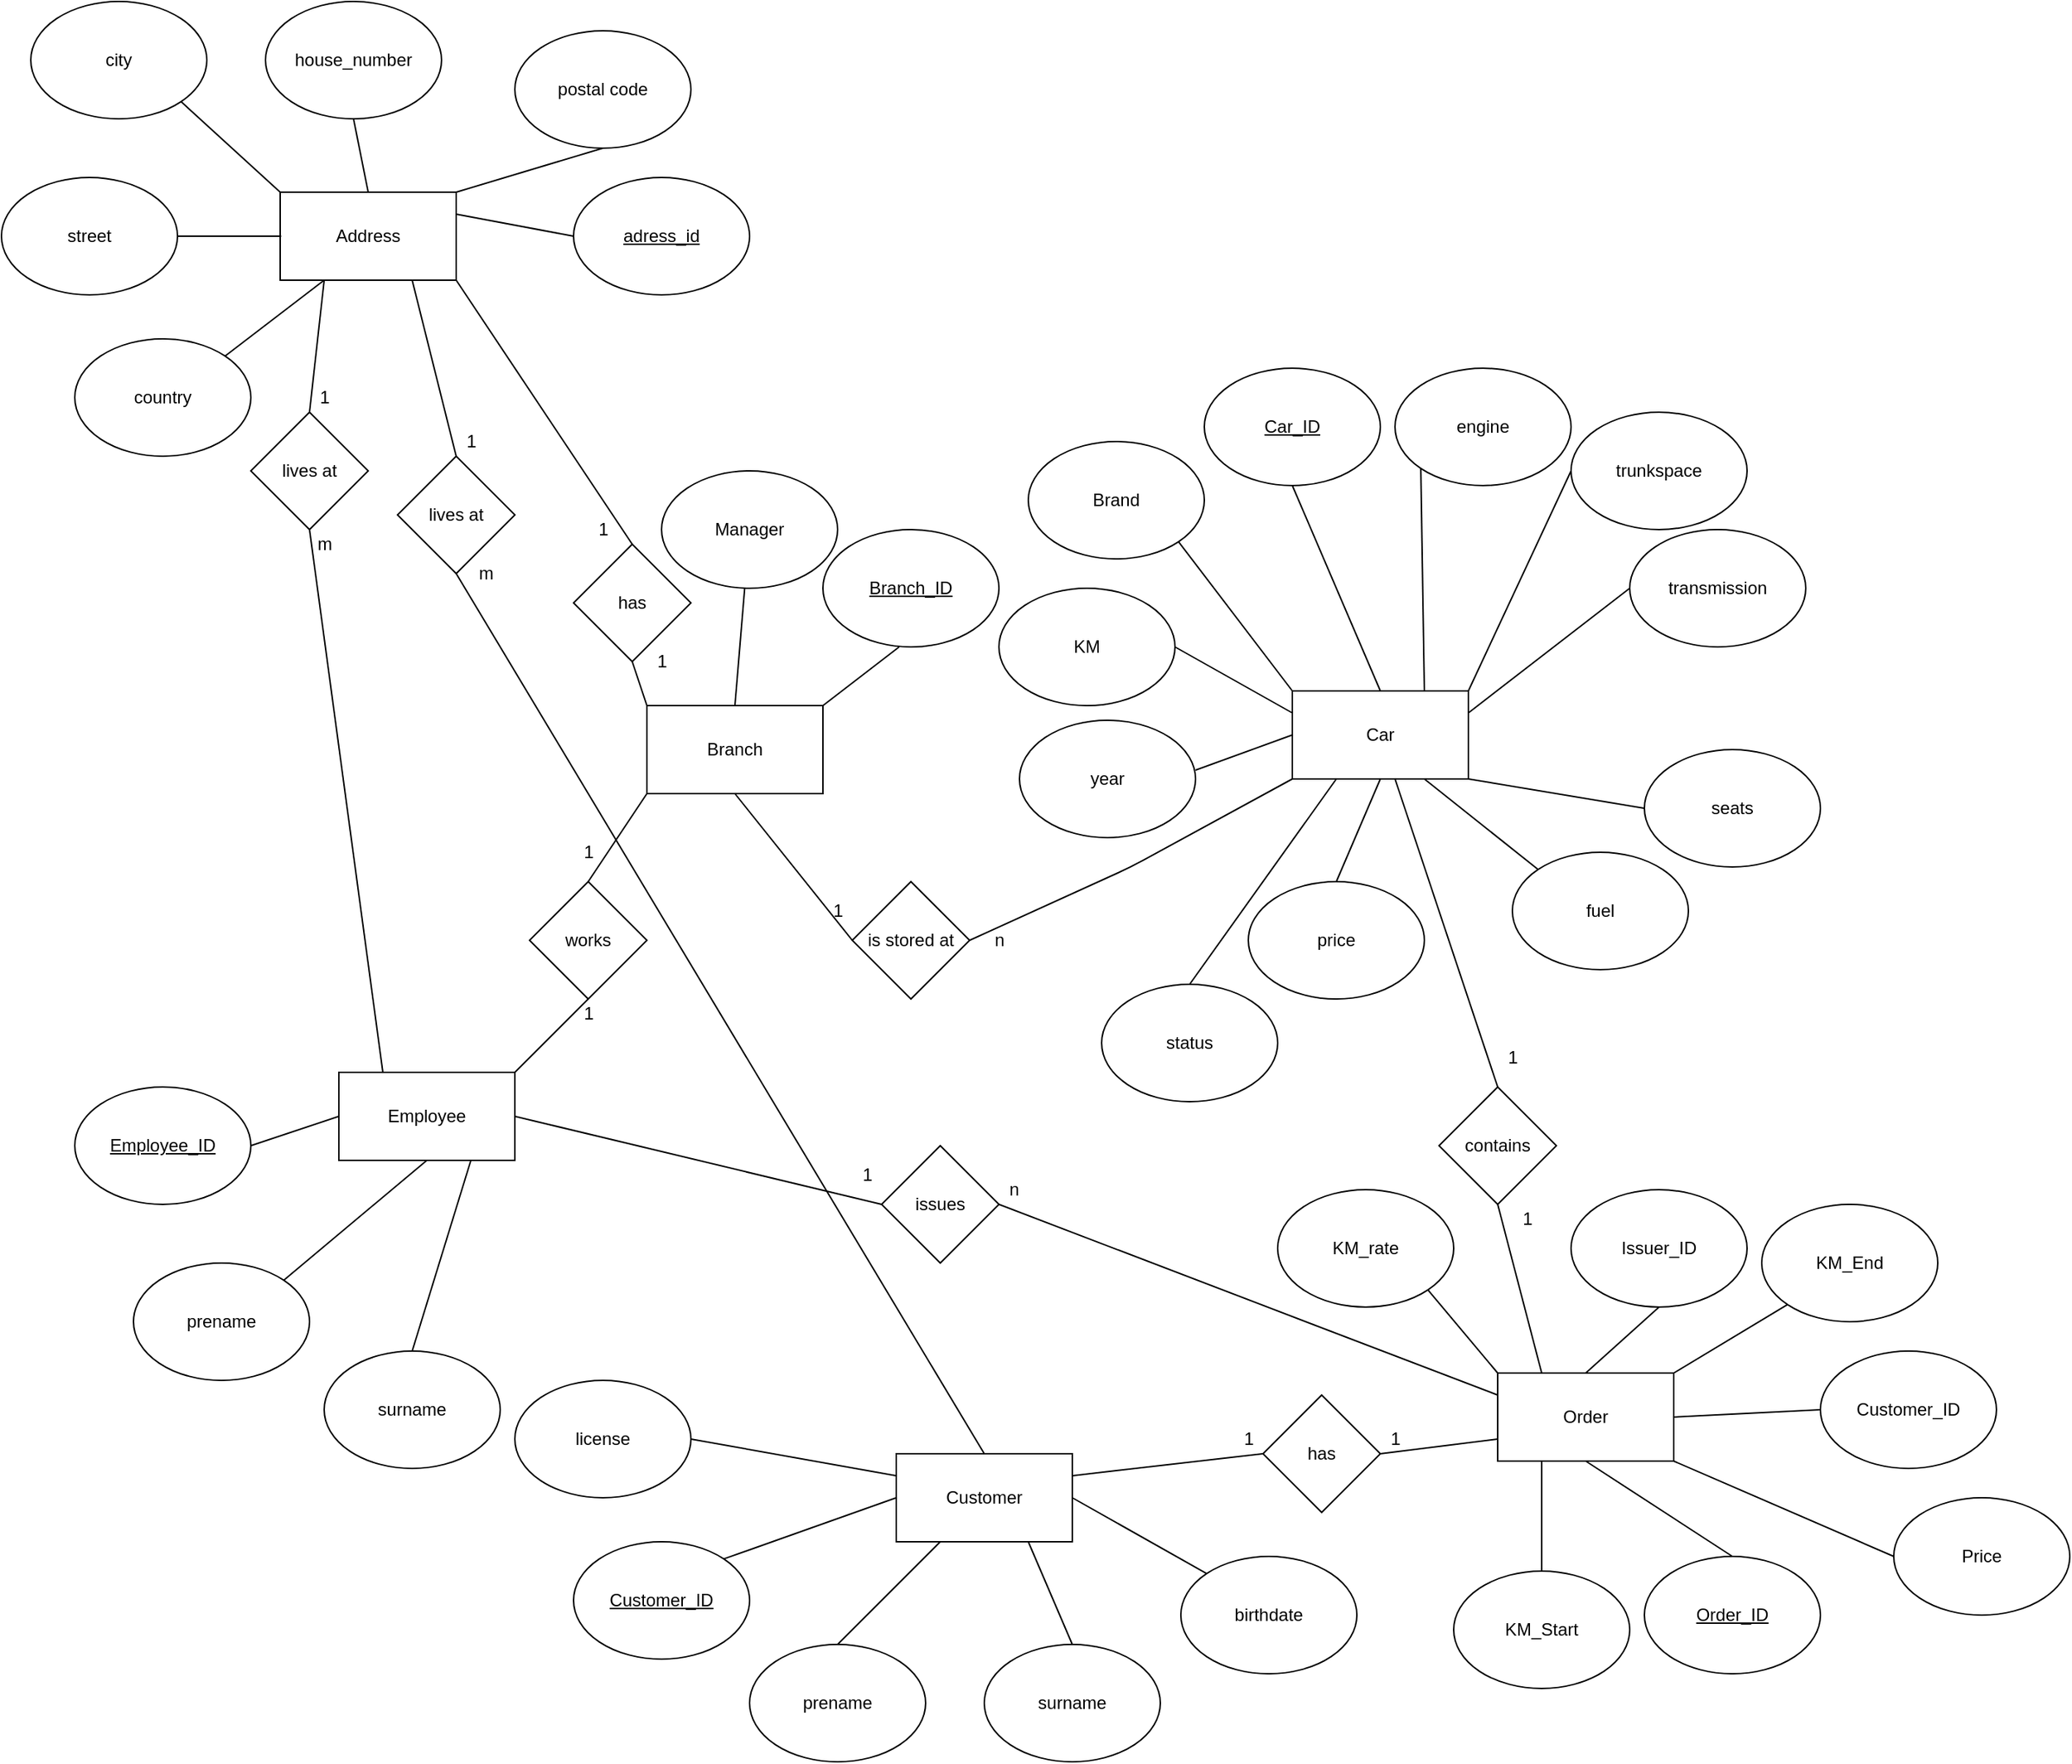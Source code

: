 <mxfile version="14.4.9" type="device"><diagram id="6nmVOqlGoc7F-XEukehm" name="Page-1"><mxGraphModel dx="2249" dy="1931" grid="1" gridSize="10" guides="1" tooltips="1" connect="1" arrows="1" fold="1" page="1" pageScale="1" pageWidth="827" pageHeight="1169" math="0" shadow="0"><root><mxCell id="0"/><mxCell id="1" parent="0"/><mxCell id="l9egmBFNPaogetp_7aR3-1" value="Car" style="rounded=0;whiteSpace=wrap;html=1;" parent="1" vertex="1"><mxGeometry x="540" y="190" width="120" height="60" as="geometry"/></mxCell><mxCell id="l9egmBFNPaogetp_7aR3-2" value="&lt;u&gt;Car_ID&lt;/u&gt;" style="ellipse;whiteSpace=wrap;html=1;" parent="1" vertex="1"><mxGeometry x="480" y="-30" width="120" height="80" as="geometry"/></mxCell><mxCell id="l9egmBFNPaogetp_7aR3-3" value="" style="endArrow=none;html=1;entryX=0.5;entryY=0;entryDx=0;entryDy=0;exitX=0.5;exitY=1;exitDx=0;exitDy=0;" parent="1" source="l9egmBFNPaogetp_7aR3-2" target="l9egmBFNPaogetp_7aR3-1" edge="1"><mxGeometry width="50" height="50" relative="1" as="geometry"><mxPoint x="390" y="420" as="sourcePoint"/><mxPoint x="440" y="370" as="targetPoint"/></mxGeometry></mxCell><mxCell id="l9egmBFNPaogetp_7aR3-4" value="Brand" style="ellipse;whiteSpace=wrap;html=1;" parent="1" vertex="1"><mxGeometry x="360" y="20" width="120" height="80" as="geometry"/></mxCell><mxCell id="l9egmBFNPaogetp_7aR3-5" value="" style="endArrow=none;html=1;entryX=0;entryY=0;entryDx=0;entryDy=0;exitX=1;exitY=1;exitDx=0;exitDy=0;" parent="1" source="l9egmBFNPaogetp_7aR3-4" target="l9egmBFNPaogetp_7aR3-1" edge="1"><mxGeometry width="50" height="50" relative="1" as="geometry"><mxPoint x="250" y="420" as="sourcePoint"/><mxPoint x="600" y="190" as="targetPoint"/></mxGeometry></mxCell><mxCell id="l9egmBFNPaogetp_7aR3-6" value="trunkspace" style="ellipse;whiteSpace=wrap;html=1;" parent="1" vertex="1"><mxGeometry x="730" width="120" height="80" as="geometry"/></mxCell><mxCell id="l9egmBFNPaogetp_7aR3-7" value="seats" style="ellipse;whiteSpace=wrap;html=1;" parent="1" vertex="1"><mxGeometry x="780" y="230" width="120" height="80" as="geometry"/></mxCell><mxCell id="l9egmBFNPaogetp_7aR3-8" value="KM" style="ellipse;whiteSpace=wrap;html=1;" parent="1" vertex="1"><mxGeometry x="340" y="120" width="120" height="80" as="geometry"/></mxCell><mxCell id="l9egmBFNPaogetp_7aR3-9" value="year" style="ellipse;whiteSpace=wrap;html=1;" parent="1" vertex="1"><mxGeometry x="354" y="210" width="120" height="80" as="geometry"/></mxCell><mxCell id="l9egmBFNPaogetp_7aR3-10" value="fuel" style="ellipse;whiteSpace=wrap;html=1;" parent="1" vertex="1"><mxGeometry x="690" y="300" width="120" height="80" as="geometry"/></mxCell><mxCell id="l9egmBFNPaogetp_7aR3-11" value="transmission" style="ellipse;whiteSpace=wrap;html=1;" parent="1" vertex="1"><mxGeometry x="770" y="80" width="120" height="80" as="geometry"/></mxCell><mxCell id="l9egmBFNPaogetp_7aR3-12" value="engine" style="ellipse;whiteSpace=wrap;html=1;" parent="1" vertex="1"><mxGeometry x="610" y="-30" width="120" height="80" as="geometry"/></mxCell><mxCell id="l9egmBFNPaogetp_7aR3-13" value="" style="endArrow=none;html=1;exitX=1;exitY=0.5;exitDx=0;exitDy=0;entryX=0;entryY=0.25;entryDx=0;entryDy=0;" parent="1" source="l9egmBFNPaogetp_7aR3-8" target="l9egmBFNPaogetp_7aR3-1" edge="1"><mxGeometry width="50" height="50" relative="1" as="geometry"><mxPoint x="470" y="230" as="sourcePoint"/><mxPoint x="520" y="180" as="targetPoint"/></mxGeometry></mxCell><mxCell id="l9egmBFNPaogetp_7aR3-14" value="" style="endArrow=none;html=1;entryX=0;entryY=1;entryDx=0;entryDy=0;exitX=0.75;exitY=0;exitDx=0;exitDy=0;" parent="1" source="l9egmBFNPaogetp_7aR3-1" target="l9egmBFNPaogetp_7aR3-12" edge="1"><mxGeometry width="50" height="50" relative="1" as="geometry"><mxPoint x="630" y="180" as="sourcePoint"/><mxPoint x="680" y="130" as="targetPoint"/></mxGeometry></mxCell><mxCell id="l9egmBFNPaogetp_7aR3-15" value="" style="endArrow=none;html=1;exitX=1;exitY=0;exitDx=0;exitDy=0;entryX=0;entryY=0.5;entryDx=0;entryDy=0;" parent="1" source="l9egmBFNPaogetp_7aR3-1" target="l9egmBFNPaogetp_7aR3-6" edge="1"><mxGeometry width="50" height="50" relative="1" as="geometry"><mxPoint x="670" y="200" as="sourcePoint"/><mxPoint x="720" y="150" as="targetPoint"/></mxGeometry></mxCell><mxCell id="l9egmBFNPaogetp_7aR3-16" value="" style="endArrow=none;html=1;entryX=0;entryY=0.5;entryDx=0;entryDy=0;exitX=1;exitY=0.25;exitDx=0;exitDy=0;" parent="1" source="l9egmBFNPaogetp_7aR3-1" target="l9egmBFNPaogetp_7aR3-11" edge="1"><mxGeometry width="50" height="50" relative="1" as="geometry"><mxPoint x="610" y="320" as="sourcePoint"/><mxPoint x="660" y="270" as="targetPoint"/></mxGeometry></mxCell><mxCell id="l9egmBFNPaogetp_7aR3-17" value="" style="endArrow=none;html=1;entryX=0;entryY=0.5;entryDx=0;entryDy=0;exitX=1;exitY=1;exitDx=0;exitDy=0;" parent="1" source="l9egmBFNPaogetp_7aR3-1" target="l9egmBFNPaogetp_7aR3-7" edge="1"><mxGeometry width="50" height="50" relative="1" as="geometry"><mxPoint x="610" y="310" as="sourcePoint"/><mxPoint x="660" y="260" as="targetPoint"/></mxGeometry></mxCell><mxCell id="l9egmBFNPaogetp_7aR3-18" value="" style="endArrow=none;html=1;exitX=0;exitY=0;exitDx=0;exitDy=0;entryX=0.75;entryY=1;entryDx=0;entryDy=0;" parent="1" source="l9egmBFNPaogetp_7aR3-10" target="l9egmBFNPaogetp_7aR3-1" edge="1"><mxGeometry width="50" height="50" relative="1" as="geometry"><mxPoint x="590" y="310" as="sourcePoint"/><mxPoint x="640" y="260" as="targetPoint"/></mxGeometry></mxCell><mxCell id="l9egmBFNPaogetp_7aR3-19" value="" style="endArrow=none;html=1;entryX=0;entryY=0.5;entryDx=0;entryDy=0;exitX=1;exitY=0.425;exitDx=0;exitDy=0;exitPerimeter=0;" parent="1" source="l9egmBFNPaogetp_7aR3-9" target="l9egmBFNPaogetp_7aR3-1" edge="1"><mxGeometry width="50" height="50" relative="1" as="geometry"><mxPoint x="450" y="340" as="sourcePoint"/><mxPoint x="500" y="290" as="targetPoint"/></mxGeometry></mxCell><mxCell id="l9egmBFNPaogetp_7aR3-22" value="Customer" style="rounded=0;whiteSpace=wrap;html=1;" parent="1" vertex="1"><mxGeometry x="270" y="710" width="120" height="60" as="geometry"/></mxCell><mxCell id="l9egmBFNPaogetp_7aR3-24" value="Address" style="rounded=0;whiteSpace=wrap;html=1;" parent="1" vertex="1"><mxGeometry x="-150" y="-150" width="120" height="60" as="geometry"/></mxCell><mxCell id="l9egmBFNPaogetp_7aR3-25" value="lives at" style="rhombus;whiteSpace=wrap;html=1;" parent="1" vertex="1"><mxGeometry x="-70" y="30" width="80" height="80" as="geometry"/></mxCell><mxCell id="l9egmBFNPaogetp_7aR3-26" value="" style="endArrow=none;html=1;exitX=0.75;exitY=1;exitDx=0;exitDy=0;entryX=0.5;entryY=0;entryDx=0;entryDy=0;" parent="1" source="l9egmBFNPaogetp_7aR3-24" target="l9egmBFNPaogetp_7aR3-25" edge="1"><mxGeometry width="50" height="50" relative="1" as="geometry"><mxPoint x="-90" as="sourcePoint"/><mxPoint x="-40" y="-50" as="targetPoint"/></mxGeometry></mxCell><mxCell id="l9egmBFNPaogetp_7aR3-27" value="" style="endArrow=none;html=1;entryX=0.5;entryY=1;entryDx=0;entryDy=0;exitX=0.5;exitY=0;exitDx=0;exitDy=0;" parent="1" source="l9egmBFNPaogetp_7aR3-22" target="l9egmBFNPaogetp_7aR3-25" edge="1"><mxGeometry width="50" height="50" relative="1" as="geometry"><mxPoint x="70" y="500" as="sourcePoint"/><mxPoint x="120" y="450" as="targetPoint"/></mxGeometry></mxCell><mxCell id="l9egmBFNPaogetp_7aR3-28" value="city" style="ellipse;whiteSpace=wrap;html=1;" parent="1" vertex="1"><mxGeometry x="-320" y="-280" width="120" height="80" as="geometry"/></mxCell><mxCell id="l9egmBFNPaogetp_7aR3-29" value="house_number" style="ellipse;whiteSpace=wrap;html=1;" parent="1" vertex="1"><mxGeometry x="-160" y="-280" width="120" height="80" as="geometry"/></mxCell><mxCell id="l9egmBFNPaogetp_7aR3-30" value="street" style="ellipse;whiteSpace=wrap;html=1;" parent="1" vertex="1"><mxGeometry x="-340" y="-160" width="120" height="80" as="geometry"/></mxCell><mxCell id="l9egmBFNPaogetp_7aR3-31" value="country" style="ellipse;whiteSpace=wrap;html=1;" parent="1" vertex="1"><mxGeometry x="-290" y="-50" width="120" height="80" as="geometry"/></mxCell><mxCell id="l9egmBFNPaogetp_7aR3-32" value="postal code" style="ellipse;whiteSpace=wrap;html=1;" parent="1" vertex="1"><mxGeometry x="10" y="-260" width="120" height="80" as="geometry"/></mxCell><mxCell id="l9egmBFNPaogetp_7aR3-33" value="" style="endArrow=none;html=1;exitX=1;exitY=1;exitDx=0;exitDy=0;entryX=0;entryY=0;entryDx=0;entryDy=0;" parent="1" source="l9egmBFNPaogetp_7aR3-28" target="l9egmBFNPaogetp_7aR3-24" edge="1"><mxGeometry width="50" height="50" relative="1" as="geometry"><mxPoint x="-190" y="-140" as="sourcePoint"/><mxPoint x="-140" y="-190" as="targetPoint"/></mxGeometry></mxCell><mxCell id="l9egmBFNPaogetp_7aR3-34" value="" style="endArrow=none;html=1;exitX=0.5;exitY=1;exitDx=0;exitDy=0;entryX=0.5;entryY=0;entryDx=0;entryDy=0;" parent="1" source="l9egmBFNPaogetp_7aR3-29" target="l9egmBFNPaogetp_7aR3-24" edge="1"><mxGeometry width="50" height="50" relative="1" as="geometry"><mxPoint x="20" y="-90" as="sourcePoint"/><mxPoint x="70" y="-140" as="targetPoint"/></mxGeometry></mxCell><mxCell id="l9egmBFNPaogetp_7aR3-35" value="" style="endArrow=none;html=1;exitX=1;exitY=0;exitDx=0;exitDy=0;entryX=0.5;entryY=1;entryDx=0;entryDy=0;" parent="1" source="l9egmBFNPaogetp_7aR3-24" target="l9egmBFNPaogetp_7aR3-32" edge="1"><mxGeometry width="50" height="50" relative="1" as="geometry"><mxPoint x="20" y="-90" as="sourcePoint"/><mxPoint x="70" y="-140" as="targetPoint"/></mxGeometry></mxCell><mxCell id="l9egmBFNPaogetp_7aR3-36" value="" style="endArrow=none;html=1;" parent="1" source="l9egmBFNPaogetp_7aR3-30" edge="1"><mxGeometry width="50" height="50" relative="1" as="geometry"><mxPoint x="-220" y="-70" as="sourcePoint"/><mxPoint x="-149.289" y="-120" as="targetPoint"/></mxGeometry></mxCell><mxCell id="l9egmBFNPaogetp_7aR3-37" value="" style="endArrow=none;html=1;exitX=1;exitY=0;exitDx=0;exitDy=0;entryX=0.25;entryY=1;entryDx=0;entryDy=0;" parent="1" source="l9egmBFNPaogetp_7aR3-31" target="l9egmBFNPaogetp_7aR3-24" edge="1"><mxGeometry width="50" height="50" relative="1" as="geometry"><mxPoint x="-180" y="-30" as="sourcePoint"/><mxPoint x="-130" y="-80" as="targetPoint"/></mxGeometry></mxCell><mxCell id="l9egmBFNPaogetp_7aR3-38" value="&lt;u&gt;Customer_ID&lt;/u&gt;" style="ellipse;whiteSpace=wrap;html=1;" parent="1" vertex="1"><mxGeometry x="50" y="770" width="120" height="80" as="geometry"/></mxCell><mxCell id="l9egmBFNPaogetp_7aR3-39" value="" style="endArrow=none;html=1;exitX=1;exitY=0;exitDx=0;exitDy=0;entryX=0;entryY=0.5;entryDx=0;entryDy=0;" parent="1" source="l9egmBFNPaogetp_7aR3-38" target="l9egmBFNPaogetp_7aR3-22" edge="1"><mxGeometry width="50" height="50" relative="1" as="geometry"><mxPoint x="160" y="760" as="sourcePoint"/><mxPoint x="210" y="710" as="targetPoint"/></mxGeometry></mxCell><mxCell id="l9egmBFNPaogetp_7aR3-40" value="prename" style="ellipse;whiteSpace=wrap;html=1;" parent="1" vertex="1"><mxGeometry x="170" y="840" width="120" height="80" as="geometry"/></mxCell><mxCell id="l9egmBFNPaogetp_7aR3-41" value="surname" style="ellipse;whiteSpace=wrap;html=1;" parent="1" vertex="1"><mxGeometry x="330" y="840" width="120" height="80" as="geometry"/></mxCell><mxCell id="l9egmBFNPaogetp_7aR3-42" value="birthdate" style="ellipse;whiteSpace=wrap;html=1;" parent="1" vertex="1"><mxGeometry x="464" y="780" width="120" height="80" as="geometry"/></mxCell><mxCell id="l9egmBFNPaogetp_7aR3-43" value="license" style="ellipse;whiteSpace=wrap;html=1;" parent="1" vertex="1"><mxGeometry x="10" y="660" width="120" height="80" as="geometry"/></mxCell><mxCell id="l9egmBFNPaogetp_7aR3-44" value="" style="endArrow=none;html=1;exitX=1;exitY=0.5;exitDx=0;exitDy=0;entryX=0;entryY=0.25;entryDx=0;entryDy=0;" parent="1" source="l9egmBFNPaogetp_7aR3-43" target="l9egmBFNPaogetp_7aR3-22" edge="1"><mxGeometry width="50" height="50" relative="1" as="geometry"><mxPoint x="170" y="740" as="sourcePoint"/><mxPoint x="220" y="690" as="targetPoint"/></mxGeometry></mxCell><mxCell id="l9egmBFNPaogetp_7aR3-45" value="" style="endArrow=none;html=1;exitX=0.5;exitY=0;exitDx=0;exitDy=0;entryX=0.25;entryY=1;entryDx=0;entryDy=0;" parent="1" source="l9egmBFNPaogetp_7aR3-40" target="l9egmBFNPaogetp_7aR3-22" edge="1"><mxGeometry width="50" height="50" relative="1" as="geometry"><mxPoint x="270" y="840" as="sourcePoint"/><mxPoint x="320" y="790" as="targetPoint"/></mxGeometry></mxCell><mxCell id="l9egmBFNPaogetp_7aR3-46" value="" style="endArrow=none;html=1;entryX=0.75;entryY=1;entryDx=0;entryDy=0;exitX=0.5;exitY=0;exitDx=0;exitDy=0;" parent="1" source="l9egmBFNPaogetp_7aR3-41" target="l9egmBFNPaogetp_7aR3-22" edge="1"><mxGeometry width="50" height="50" relative="1" as="geometry"><mxPoint x="390" y="830" as="sourcePoint"/><mxPoint x="390" y="770" as="targetPoint"/></mxGeometry></mxCell><mxCell id="l9egmBFNPaogetp_7aR3-47" value="" style="endArrow=none;html=1;exitX=1;exitY=0.5;exitDx=0;exitDy=0;entryX=0;entryY=0;entryDx=0;entryDy=0;" parent="1" source="l9egmBFNPaogetp_7aR3-22" target="l9egmBFNPaogetp_7aR3-42" edge="1"><mxGeometry width="50" height="50" relative="1" as="geometry"><mxPoint x="430" y="770" as="sourcePoint"/><mxPoint x="477.574" y="766.716" as="targetPoint"/></mxGeometry></mxCell><mxCell id="l9egmBFNPaogetp_7aR3-48" value="Employee" style="rounded=0;whiteSpace=wrap;html=1;" parent="1" vertex="1"><mxGeometry x="-110" y="450" width="120" height="60" as="geometry"/></mxCell><mxCell id="l9egmBFNPaogetp_7aR3-49" value="&lt;u&gt;Employee_ID&lt;/u&gt;" style="ellipse;whiteSpace=wrap;html=1;" parent="1" vertex="1"><mxGeometry x="-290" y="460" width="120" height="80" as="geometry"/></mxCell><mxCell id="l9egmBFNPaogetp_7aR3-50" value="" style="endArrow=none;html=1;exitX=0;exitY=0.5;exitDx=0;exitDy=0;entryX=1;entryY=0.5;entryDx=0;entryDy=0;" parent="1" source="l9egmBFNPaogetp_7aR3-48" target="l9egmBFNPaogetp_7aR3-49" edge="1"><mxGeometry width="50" height="50" relative="1" as="geometry"><mxPoint x="770" y="640" as="sourcePoint"/><mxPoint x="820" y="590" as="targetPoint"/></mxGeometry></mxCell><mxCell id="l9egmBFNPaogetp_7aR3-51" value="lives at" style="rhombus;whiteSpace=wrap;html=1;" parent="1" vertex="1"><mxGeometry x="-170" width="80" height="80" as="geometry"/></mxCell><mxCell id="l9egmBFNPaogetp_7aR3-53" value="" style="endArrow=none;html=1;exitX=0.5;exitY=0;exitDx=0;exitDy=0;entryX=0.25;entryY=1;entryDx=0;entryDy=0;" parent="1" source="l9egmBFNPaogetp_7aR3-51" target="l9egmBFNPaogetp_7aR3-24" edge="1"><mxGeometry width="50" height="50" relative="1" as="geometry"><mxPoint x="-130" y="-10" as="sourcePoint"/><mxPoint x="-80" y="-60" as="targetPoint"/></mxGeometry></mxCell><mxCell id="l9egmBFNPaogetp_7aR3-54" value="" style="endArrow=none;html=1;exitX=0.25;exitY=0;exitDx=0;exitDy=0;entryX=0.5;entryY=1;entryDx=0;entryDy=0;" parent="1" source="l9egmBFNPaogetp_7aR3-48" target="l9egmBFNPaogetp_7aR3-51" edge="1"><mxGeometry width="50" height="50" relative="1" as="geometry"><mxPoint x="-130" y="160" as="sourcePoint"/><mxPoint x="-70" y="120" as="targetPoint"/></mxGeometry></mxCell><mxCell id="l9egmBFNPaogetp_7aR3-55" value="prename" style="ellipse;whiteSpace=wrap;html=1;" parent="1" vertex="1"><mxGeometry x="-250" y="580" width="120" height="80" as="geometry"/></mxCell><mxCell id="l9egmBFNPaogetp_7aR3-56" value="surname" style="ellipse;whiteSpace=wrap;html=1;" parent="1" vertex="1"><mxGeometry x="-120" y="640" width="120" height="80" as="geometry"/></mxCell><mxCell id="l9egmBFNPaogetp_7aR3-57" value="" style="endArrow=none;html=1;exitX=1;exitY=0;exitDx=0;exitDy=0;entryX=0.5;entryY=1;entryDx=0;entryDy=0;" parent="1" source="l9egmBFNPaogetp_7aR3-55" target="l9egmBFNPaogetp_7aR3-48" edge="1"><mxGeometry width="50" height="50" relative="1" as="geometry"><mxPoint x="-140" y="570" as="sourcePoint"/><mxPoint x="-90" y="520" as="targetPoint"/></mxGeometry></mxCell><mxCell id="l9egmBFNPaogetp_7aR3-58" value="" style="endArrow=none;html=1;entryX=0.75;entryY=1;entryDx=0;entryDy=0;exitX=0.5;exitY=0;exitDx=0;exitDy=0;" parent="1" source="l9egmBFNPaogetp_7aR3-56" target="l9egmBFNPaogetp_7aR3-48" edge="1"><mxGeometry width="50" height="50" relative="1" as="geometry"><mxPoint x="-60" y="630" as="sourcePoint"/><mxPoint x="-20" y="570" as="targetPoint"/></mxGeometry></mxCell><mxCell id="l9egmBFNPaogetp_7aR3-59" value="status" style="ellipse;whiteSpace=wrap;html=1;" parent="1" vertex="1"><mxGeometry x="410" y="390" width="120" height="80" as="geometry"/></mxCell><mxCell id="l9egmBFNPaogetp_7aR3-60" value="" style="endArrow=none;html=1;entryX=0.25;entryY=1;entryDx=0;entryDy=0;exitX=0.5;exitY=0;exitDx=0;exitDy=0;" parent="1" source="l9egmBFNPaogetp_7aR3-59" target="l9egmBFNPaogetp_7aR3-1" edge="1"><mxGeometry width="50" height="50" relative="1" as="geometry"><mxPoint x="490" y="360" as="sourcePoint"/><mxPoint x="540" y="310" as="targetPoint"/></mxGeometry></mxCell><mxCell id="l9egmBFNPaogetp_7aR3-62" value="price" style="ellipse;whiteSpace=wrap;html=1;" parent="1" vertex="1"><mxGeometry x="510" y="320" width="120" height="80" as="geometry"/></mxCell><mxCell id="l9egmBFNPaogetp_7aR3-64" value="" style="endArrow=none;html=1;exitX=0.5;exitY=0;exitDx=0;exitDy=0;entryX=0.5;entryY=1;entryDx=0;entryDy=0;" parent="1" source="l9egmBFNPaogetp_7aR3-62" target="l9egmBFNPaogetp_7aR3-1" edge="1"><mxGeometry width="50" height="50" relative="1" as="geometry"><mxPoint x="580" y="340" as="sourcePoint"/><mxPoint x="600" y="260" as="targetPoint"/></mxGeometry></mxCell><mxCell id="l9egmBFNPaogetp_7aR3-65" value="Branch" style="rounded=0;whiteSpace=wrap;html=1;" parent="1" vertex="1"><mxGeometry x="100" y="200" width="120" height="60" as="geometry"/></mxCell><mxCell id="l9egmBFNPaogetp_7aR3-66" value="&lt;u&gt;Branch_ID&lt;/u&gt;" style="ellipse;whiteSpace=wrap;html=1;" parent="1" vertex="1"><mxGeometry x="220" y="80" width="120" height="80" as="geometry"/></mxCell><mxCell id="l9egmBFNPaogetp_7aR3-67" value="Manager" style="ellipse;whiteSpace=wrap;html=1;" parent="1" vertex="1"><mxGeometry x="110" y="40" width="120" height="80" as="geometry"/></mxCell><mxCell id="l9egmBFNPaogetp_7aR3-68" value="has" style="rhombus;whiteSpace=wrap;html=1;" parent="1" vertex="1"><mxGeometry x="50" y="90" width="80" height="80" as="geometry"/></mxCell><mxCell id="l9egmBFNPaogetp_7aR3-70" value="" style="endArrow=none;html=1;exitX=1;exitY=1;exitDx=0;exitDy=0;entryX=0.5;entryY=0;entryDx=0;entryDy=0;" parent="1" source="l9egmBFNPaogetp_7aR3-24" target="l9egmBFNPaogetp_7aR3-68" edge="1"><mxGeometry width="50" height="50" relative="1" as="geometry"><mxPoint x="140" as="sourcePoint"/><mxPoint x="190" y="-50" as="targetPoint"/></mxGeometry></mxCell><mxCell id="l9egmBFNPaogetp_7aR3-71" value="" style="endArrow=none;html=1;entryX=0.433;entryY=1;entryDx=0;entryDy=0;entryPerimeter=0;exitX=1;exitY=0;exitDx=0;exitDy=0;" parent="1" source="l9egmBFNPaogetp_7aR3-65" target="l9egmBFNPaogetp_7aR3-66" edge="1"><mxGeometry width="50" height="50" relative="1" as="geometry"><mxPoint x="260" y="250" as="sourcePoint"/><mxPoint x="310" y="200" as="targetPoint"/></mxGeometry></mxCell><mxCell id="l9egmBFNPaogetp_7aR3-72" value="" style="endArrow=none;html=1;exitX=0.5;exitY=0;exitDx=0;exitDy=0;" parent="1" source="l9egmBFNPaogetp_7aR3-65" target="l9egmBFNPaogetp_7aR3-67" edge="1"><mxGeometry width="50" height="50" relative="1" as="geometry"><mxPoint x="40" y="220" as="sourcePoint"/><mxPoint x="90" y="170" as="targetPoint"/></mxGeometry></mxCell><mxCell id="l9egmBFNPaogetp_7aR3-73" value="is stored at" style="rhombus;whiteSpace=wrap;html=1;" parent="1" vertex="1"><mxGeometry x="240" y="320" width="80" height="80" as="geometry"/></mxCell><mxCell id="l9egmBFNPaogetp_7aR3-76" value="Order" style="rounded=0;whiteSpace=wrap;html=1;" parent="1" vertex="1"><mxGeometry x="680" y="655" width="120" height="60" as="geometry"/></mxCell><mxCell id="l9egmBFNPaogetp_7aR3-77" value="&lt;u&gt;Order_ID&lt;/u&gt;" style="ellipse;whiteSpace=wrap;html=1;" parent="1" vertex="1"><mxGeometry x="780" y="780" width="120" height="80" as="geometry"/></mxCell><mxCell id="l9egmBFNPaogetp_7aR3-78" value="Customer_ID" style="ellipse;whiteSpace=wrap;html=1;" parent="1" vertex="1"><mxGeometry x="900" y="640" width="120" height="80" as="geometry"/></mxCell><mxCell id="l9egmBFNPaogetp_7aR3-79" value="KM_Start" style="ellipse;whiteSpace=wrap;html=1;" parent="1" vertex="1"><mxGeometry x="650" y="790" width="120" height="80" as="geometry"/></mxCell><mxCell id="l9egmBFNPaogetp_7aR3-80" value="KM_End" style="ellipse;whiteSpace=wrap;html=1;" parent="1" vertex="1"><mxGeometry x="860" y="540" width="120" height="80" as="geometry"/></mxCell><mxCell id="l9egmBFNPaogetp_7aR3-81" value="Price" style="ellipse;whiteSpace=wrap;html=1;" parent="1" vertex="1"><mxGeometry x="950" y="740" width="120" height="80" as="geometry"/></mxCell><mxCell id="l9egmBFNPaogetp_7aR3-82" value="" style="endArrow=none;html=1;exitX=0.5;exitY=0;exitDx=0;exitDy=0;entryX=0.25;entryY=1;entryDx=0;entryDy=0;" parent="1" source="l9egmBFNPaogetp_7aR3-79" target="l9egmBFNPaogetp_7aR3-76" edge="1"><mxGeometry width="50" height="50" relative="1" as="geometry"><mxPoint x="720" y="790" as="sourcePoint"/><mxPoint x="710" y="730" as="targetPoint"/></mxGeometry></mxCell><mxCell id="l9egmBFNPaogetp_7aR3-83" value="" style="endArrow=none;html=1;entryX=0.5;entryY=1;entryDx=0;entryDy=0;exitX=0.5;exitY=0;exitDx=0;exitDy=0;" parent="1" source="l9egmBFNPaogetp_7aR3-77" target="l9egmBFNPaogetp_7aR3-76" edge="1"><mxGeometry width="50" height="50" relative="1" as="geometry"><mxPoint x="740" y="790" as="sourcePoint"/><mxPoint x="790" y="740" as="targetPoint"/></mxGeometry></mxCell><mxCell id="l9egmBFNPaogetp_7aR3-84" value="" style="endArrow=none;html=1;exitX=1;exitY=1;exitDx=0;exitDy=0;entryX=0;entryY=0.5;entryDx=0;entryDy=0;" parent="1" source="l9egmBFNPaogetp_7aR3-76" target="l9egmBFNPaogetp_7aR3-81" edge="1"><mxGeometry width="50" height="50" relative="1" as="geometry"><mxPoint x="830" y="770" as="sourcePoint"/><mxPoint x="880" y="720" as="targetPoint"/></mxGeometry></mxCell><mxCell id="l9egmBFNPaogetp_7aR3-85" value="" style="endArrow=none;html=1;exitX=1;exitY=0.5;exitDx=0;exitDy=0;entryX=0;entryY=0.5;entryDx=0;entryDy=0;" parent="1" source="l9egmBFNPaogetp_7aR3-76" target="l9egmBFNPaogetp_7aR3-78" edge="1"><mxGeometry width="50" height="50" relative="1" as="geometry"><mxPoint x="820" y="720" as="sourcePoint"/><mxPoint x="870" y="670" as="targetPoint"/></mxGeometry></mxCell><mxCell id="l9egmBFNPaogetp_7aR3-86" value="" style="endArrow=none;html=1;exitX=1;exitY=0;exitDx=0;exitDy=0;entryX=0;entryY=1;entryDx=0;entryDy=0;" parent="1" source="l9egmBFNPaogetp_7aR3-76" target="l9egmBFNPaogetp_7aR3-80" edge="1"><mxGeometry width="50" height="50" relative="1" as="geometry"><mxPoint x="820" y="670" as="sourcePoint"/><mxPoint x="870" y="620" as="targetPoint"/></mxGeometry></mxCell><mxCell id="l9egmBFNPaogetp_7aR3-87" value="Issuer_ID" style="ellipse;whiteSpace=wrap;html=1;" parent="1" vertex="1"><mxGeometry x="730" y="530" width="120" height="80" as="geometry"/></mxCell><mxCell id="l9egmBFNPaogetp_7aR3-88" value="" style="endArrow=none;html=1;entryX=0.5;entryY=1;entryDx=0;entryDy=0;exitX=0.5;exitY=0;exitDx=0;exitDy=0;" parent="1" source="l9egmBFNPaogetp_7aR3-76" target="l9egmBFNPaogetp_7aR3-87" edge="1"><mxGeometry width="50" height="50" relative="1" as="geometry"><mxPoint x="560" y="680" as="sourcePoint"/><mxPoint x="610" y="630" as="targetPoint"/></mxGeometry></mxCell><mxCell id="ZUZz8ysNRbyNZvEP5m1B-1" value="&lt;u&gt;adress_id&lt;/u&gt;" style="ellipse;whiteSpace=wrap;html=1;" vertex="1" parent="1"><mxGeometry x="50" y="-160" width="120" height="80" as="geometry"/></mxCell><mxCell id="ZUZz8ysNRbyNZvEP5m1B-2" value="" style="endArrow=none;html=1;exitX=1;exitY=0.25;exitDx=0;exitDy=0;entryX=0;entryY=0.5;entryDx=0;entryDy=0;" edge="1" parent="1" source="l9egmBFNPaogetp_7aR3-24" target="ZUZz8ysNRbyNZvEP5m1B-1"><mxGeometry width="50" height="50" relative="1" as="geometry"><mxPoint x="-10" y="-10" as="sourcePoint"/><mxPoint x="40" y="-60" as="targetPoint"/></mxGeometry></mxCell><mxCell id="ZUZz8ysNRbyNZvEP5m1B-3" value="has" style="rhombus;whiteSpace=wrap;html=1;" vertex="1" parent="1"><mxGeometry x="520" y="670" width="80" height="80" as="geometry"/></mxCell><mxCell id="ZUZz8ysNRbyNZvEP5m1B-4" value="KM_rate" style="ellipse;whiteSpace=wrap;html=1;" vertex="1" parent="1"><mxGeometry x="530" y="530" width="120" height="80" as="geometry"/></mxCell><mxCell id="ZUZz8ysNRbyNZvEP5m1B-5" value="" style="endArrow=none;html=1;exitX=1;exitY=1;exitDx=0;exitDy=0;entryX=0;entryY=0;entryDx=0;entryDy=0;" edge="1" parent="1" source="ZUZz8ysNRbyNZvEP5m1B-4" target="l9egmBFNPaogetp_7aR3-76"><mxGeometry width="50" height="50" relative="1" as="geometry"><mxPoint x="610" y="700" as="sourcePoint"/><mxPoint x="660" y="650" as="targetPoint"/></mxGeometry></mxCell><mxCell id="ZUZz8ysNRbyNZvEP5m1B-6" value="" style="endArrow=none;html=1;exitX=1;exitY=0.25;exitDx=0;exitDy=0;entryX=0;entryY=0.5;entryDx=0;entryDy=0;" edge="1" parent="1" source="l9egmBFNPaogetp_7aR3-22" target="ZUZz8ysNRbyNZvEP5m1B-3"><mxGeometry width="50" height="50" relative="1" as="geometry"><mxPoint x="450" y="740" as="sourcePoint"/><mxPoint x="500" y="690" as="targetPoint"/></mxGeometry></mxCell><mxCell id="ZUZz8ysNRbyNZvEP5m1B-7" value="" style="endArrow=none;html=1;exitX=1;exitY=0.5;exitDx=0;exitDy=0;entryX=0;entryY=0.75;entryDx=0;entryDy=0;" edge="1" parent="1" source="ZUZz8ysNRbyNZvEP5m1B-3" target="l9egmBFNPaogetp_7aR3-76"><mxGeometry width="50" height="50" relative="1" as="geometry"><mxPoint x="620" y="750" as="sourcePoint"/><mxPoint x="670" y="700" as="targetPoint"/></mxGeometry></mxCell><mxCell id="ZUZz8ysNRbyNZvEP5m1B-8" value="n" style="text;html=1;align=center;verticalAlign=middle;resizable=0;points=[];autosize=1;" vertex="1" parent="1"><mxGeometry x="330" y="350" width="20" height="20" as="geometry"/></mxCell><mxCell id="ZUZz8ysNRbyNZvEP5m1B-9" value="1" style="text;html=1;align=center;verticalAlign=middle;resizable=0;points=[];autosize=1;" vertex="1" parent="1"><mxGeometry x="220" y="330" width="20" height="20" as="geometry"/></mxCell><mxCell id="ZUZz8ysNRbyNZvEP5m1B-10" value="1" style="text;html=1;align=center;verticalAlign=middle;resizable=0;points=[];autosize=1;" vertex="1" parent="1"><mxGeometry x="60" y="70" width="20" height="20" as="geometry"/></mxCell><mxCell id="ZUZz8ysNRbyNZvEP5m1B-11" value="1" style="text;html=1;align=center;verticalAlign=middle;resizable=0;points=[];autosize=1;" vertex="1" parent="1"><mxGeometry x="100" y="160" width="20" height="20" as="geometry"/></mxCell><mxCell id="ZUZz8ysNRbyNZvEP5m1B-14" value="m" style="text;html=1;align=center;verticalAlign=middle;resizable=0;points=[];autosize=1;" vertex="1" parent="1"><mxGeometry x="-135" y="80" width="30" height="20" as="geometry"/></mxCell><mxCell id="ZUZz8ysNRbyNZvEP5m1B-15" value="1" style="text;html=1;align=center;verticalAlign=middle;resizable=0;points=[];autosize=1;" vertex="1" parent="1"><mxGeometry x="-130" y="-20" width="20" height="20" as="geometry"/></mxCell><mxCell id="ZUZz8ysNRbyNZvEP5m1B-16" value="m" style="text;html=1;align=center;verticalAlign=middle;resizable=0;points=[];autosize=1;" vertex="1" parent="1"><mxGeometry x="-25" y="100" width="30" height="20" as="geometry"/></mxCell><mxCell id="ZUZz8ysNRbyNZvEP5m1B-17" value="1" style="text;html=1;align=center;verticalAlign=middle;resizable=0;points=[];autosize=1;" vertex="1" parent="1"><mxGeometry x="-30" y="10" width="20" height="20" as="geometry"/></mxCell><mxCell id="ZUZz8ysNRbyNZvEP5m1B-20" value="1" style="text;html=1;align=center;verticalAlign=middle;resizable=0;points=[];autosize=1;" vertex="1" parent="1"><mxGeometry x="500" y="690" width="20" height="20" as="geometry"/></mxCell><mxCell id="ZUZz8ysNRbyNZvEP5m1B-21" value="1" style="text;html=1;align=center;verticalAlign=middle;resizable=0;points=[];autosize=1;" vertex="1" parent="1"><mxGeometry x="600" y="690" width="20" height="20" as="geometry"/></mxCell><mxCell id="ZUZz8ysNRbyNZvEP5m1B-28" value="" style="endArrow=none;html=1;" edge="1" parent="1" target="l9egmBFNPaogetp_7aR3-1"><mxGeometry width="50" height="50" relative="1" as="geometry"><mxPoint x="680" y="460" as="sourcePoint"/><mxPoint x="680" y="300" as="targetPoint"/></mxGeometry></mxCell><mxCell id="ZUZz8ysNRbyNZvEP5m1B-29" value="contains" style="rhombus;whiteSpace=wrap;html=1;rounded=0;shadow=0;glass=0;sketch=0;" vertex="1" parent="1"><mxGeometry x="640" y="460" width="80" height="80" as="geometry"/></mxCell><mxCell id="ZUZz8ysNRbyNZvEP5m1B-30" value="" style="endArrow=none;html=1;entryX=0.5;entryY=1;entryDx=0;entryDy=0;exitX=0.25;exitY=0;exitDx=0;exitDy=0;" edge="1" parent="1" source="l9egmBFNPaogetp_7aR3-76" target="ZUZz8ysNRbyNZvEP5m1B-29"><mxGeometry width="50" height="50" relative="1" as="geometry"><mxPoint x="680" y="630" as="sourcePoint"/><mxPoint x="730" y="580" as="targetPoint"/></mxGeometry></mxCell><mxCell id="ZUZz8ysNRbyNZvEP5m1B-31" value="1" style="text;html=1;align=center;verticalAlign=middle;resizable=0;points=[];autosize=1;" vertex="1" parent="1"><mxGeometry x="690" y="540" width="20" height="20" as="geometry"/></mxCell><mxCell id="ZUZz8ysNRbyNZvEP5m1B-32" value="1" style="text;html=1;align=center;verticalAlign=middle;resizable=0;points=[];autosize=1;" vertex="1" parent="1"><mxGeometry x="680" y="430" width="20" height="20" as="geometry"/></mxCell><mxCell id="ZUZz8ysNRbyNZvEP5m1B-35" value="issues" style="rhombus;whiteSpace=wrap;html=1;rounded=0;shadow=0;glass=0;sketch=0;" vertex="1" parent="1"><mxGeometry x="260" y="500" width="80" height="80" as="geometry"/></mxCell><mxCell id="ZUZz8ysNRbyNZvEP5m1B-36" value="" style="endArrow=none;html=1;exitX=1;exitY=0.5;exitDx=0;exitDy=0;entryX=0;entryY=0.5;entryDx=0;entryDy=0;" edge="1" parent="1" source="l9egmBFNPaogetp_7aR3-48" target="ZUZz8ysNRbyNZvEP5m1B-35"><mxGeometry width="50" height="50" relative="1" as="geometry"><mxPoint x="100" y="600" as="sourcePoint"/><mxPoint x="150" y="550" as="targetPoint"/></mxGeometry></mxCell><mxCell id="ZUZz8ysNRbyNZvEP5m1B-37" value="" style="endArrow=none;html=1;exitX=1;exitY=0.5;exitDx=0;exitDy=0;entryX=0;entryY=0.25;entryDx=0;entryDy=0;" edge="1" parent="1" source="ZUZz8ysNRbyNZvEP5m1B-35" target="l9egmBFNPaogetp_7aR3-76"><mxGeometry width="50" height="50" relative="1" as="geometry"><mxPoint x="390" y="610" as="sourcePoint"/><mxPoint x="440" y="560" as="targetPoint"/></mxGeometry></mxCell><mxCell id="ZUZz8ysNRbyNZvEP5m1B-38" value="1" style="text;html=1;align=center;verticalAlign=middle;resizable=0;points=[];autosize=1;" vertex="1" parent="1"><mxGeometry x="240" y="510" width="20" height="20" as="geometry"/></mxCell><mxCell id="ZUZz8ysNRbyNZvEP5m1B-39" value="n" style="text;html=1;align=center;verticalAlign=middle;resizable=0;points=[];autosize=1;" vertex="1" parent="1"><mxGeometry x="340" y="520" width="20" height="20" as="geometry"/></mxCell><mxCell id="ZUZz8ysNRbyNZvEP5m1B-40" value="" style="endArrow=none;html=1;exitX=0;exitY=0.5;exitDx=0;exitDy=0;entryX=0.5;entryY=1;entryDx=0;entryDy=0;" edge="1" parent="1" source="l9egmBFNPaogetp_7aR3-73" target="l9egmBFNPaogetp_7aR3-65"><mxGeometry width="50" height="50" relative="1" as="geometry"><mxPoint x="150" y="320" as="sourcePoint"/><mxPoint x="200" y="270" as="targetPoint"/></mxGeometry></mxCell><mxCell id="ZUZz8ysNRbyNZvEP5m1B-41" value="" style="endArrow=none;html=1;exitX=1;exitY=0.5;exitDx=0;exitDy=0;entryX=0;entryY=1;entryDx=0;entryDy=0;" edge="1" parent="1" source="l9egmBFNPaogetp_7aR3-73" target="l9egmBFNPaogetp_7aR3-1"><mxGeometry width="50" height="50" relative="1" as="geometry"><mxPoint x="380" y="370" as="sourcePoint"/><mxPoint x="430" y="320" as="targetPoint"/><Array as="points"><mxPoint x="430" y="310"/></Array></mxGeometry></mxCell><mxCell id="ZUZz8ysNRbyNZvEP5m1B-42" value="" style="endArrow=none;html=1;entryX=0.5;entryY=1;entryDx=0;entryDy=0;exitX=0;exitY=0;exitDx=0;exitDy=0;" edge="1" parent="1" source="l9egmBFNPaogetp_7aR3-65" target="l9egmBFNPaogetp_7aR3-68"><mxGeometry width="50" height="50" relative="1" as="geometry"><mxPoint x="50" y="250" as="sourcePoint"/><mxPoint x="100" y="200" as="targetPoint"/></mxGeometry></mxCell><mxCell id="ZUZz8ysNRbyNZvEP5m1B-43" value="works" style="rhombus;whiteSpace=wrap;html=1;rounded=0;shadow=0;glass=0;sketch=0;" vertex="1" parent="1"><mxGeometry x="20" y="320" width="80" height="80" as="geometry"/></mxCell><mxCell id="ZUZz8ysNRbyNZvEP5m1B-44" value="" style="endArrow=none;html=1;exitX=1;exitY=0;exitDx=0;exitDy=0;entryX=0.5;entryY=1;entryDx=0;entryDy=0;" edge="1" parent="1" source="l9egmBFNPaogetp_7aR3-48" target="ZUZz8ysNRbyNZvEP5m1B-43"><mxGeometry width="50" height="50" relative="1" as="geometry"><mxPoint x="-50" y="420" as="sourcePoint"/><mxPoint y="370" as="targetPoint"/></mxGeometry></mxCell><mxCell id="ZUZz8ysNRbyNZvEP5m1B-45" value="" style="endArrow=none;html=1;exitX=0.5;exitY=0;exitDx=0;exitDy=0;entryX=0;entryY=1;entryDx=0;entryDy=0;" edge="1" parent="1" source="ZUZz8ysNRbyNZvEP5m1B-43" target="l9egmBFNPaogetp_7aR3-65"><mxGeometry width="50" height="50" relative="1" as="geometry"><mxPoint x="10" y="300" as="sourcePoint"/><mxPoint x="60" y="250" as="targetPoint"/></mxGeometry></mxCell><mxCell id="ZUZz8ysNRbyNZvEP5m1B-46" value="1" style="text;html=1;align=center;verticalAlign=middle;resizable=0;points=[];autosize=1;" vertex="1" parent="1"><mxGeometry x="50" y="400" width="20" height="20" as="geometry"/></mxCell><mxCell id="ZUZz8ysNRbyNZvEP5m1B-47" value="1" style="text;html=1;align=center;verticalAlign=middle;resizable=0;points=[];autosize=1;" vertex="1" parent="1"><mxGeometry x="50" y="290" width="20" height="20" as="geometry"/></mxCell></root></mxGraphModel></diagram></mxfile>